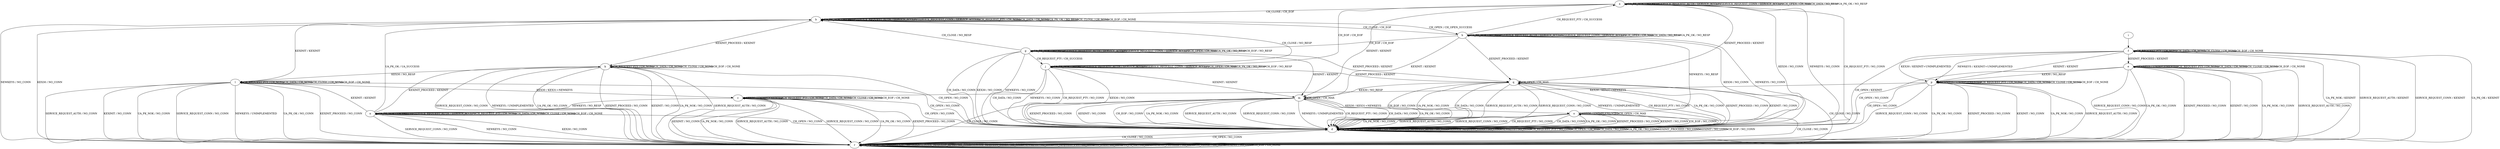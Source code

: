 digraph "" {
	graph ["Incoming time"=0.0616145133972168,
		"Outgoing time"=0.12625861167907715,
		Output="{'States': 18, 'Transitions': 222}",
		Reference="{'States': 18, 'Transitions': 222}",
		Solver=z3,
		Updated="{'States': 18, 'Transitions': 222}",
		"f-measure"=1.0,
		precision=1.0,
		recall=1.0
	];
	a -> a	[key=0,
		label="UA_PK_NOK / NO_RESP"];
	a -> a	[key=1,
		label="SERVICE_REQUEST_AUTH / SERVICE_ACCEPT"];
	a -> a	[key=2,
		label="SERVICE_REQUEST_CONN / SERVICE_ACCEPT"];
	a -> a	[key=3,
		label="CH_OPEN / CH_MAX"];
	a -> a	[key=4,
		label="CH_DATA / NO_RESP"];
	a -> a	[key=5,
		label="UA_PK_OK / NO_RESP"];
	a -> b	[key=0,
		label="CH_CLOSE / CH_EOF"];
	a -> d	[key=0,
		label="KEX30 / NO_CONN"];
	a -> d	[key=1,
		label="NEWKEYS / NO_CONN"];
	a -> d	[key=2,
		label="CH_REQUEST_PTY / NO_CONN"];
	a -> j	[key=0,
		label="CH_EOF / CH_EOF"];
	a -> m	[key=0,
		label="KEXINIT / KEXINIT"];
	a -> q	[key=0,
		label="KEXINIT_PROCEED / KEXINIT"];
	b -> b	[key=0,
		label="UA_PK_NOK / NO_RESP"];
	b -> b	[key=1,
		label="SERVICE_REQUEST_AUTH / SERVICE_ACCEPT"];
	b -> b	[key=2,
		label="SERVICE_REQUEST_CONN / SERVICE_ACCEPT"];
	b -> b	[key=3,
		label="CH_REQUEST_PTY / CH_NONE"];
	b -> b	[key=4,
		label="CH_DATA / CH_NONE"];
	b -> b	[key=5,
		label="UA_PK_OK / NO_RESP"];
	b -> b	[key=6,
		label="CH_CLOSE / CH_NONE"];
	b -> b	[key=7,
		label="CH_EOF / CH_NONE"];
	b -> h	[key=0,
		label="CH_OPEN / CH_OPEN_SUCCESS"];
	b -> k	[key=0,
		label="KEXINIT_PROCEED / KEXINIT"];
	b -> l	[key=0,
		label="KEXINIT / KEXINIT"];
	b -> r	[key=0,
		label="KEX30 / NO_CONN"];
	b -> r	[key=1,
		label="NEWKEYS / NO_CONN"];
	c -> c	[key=0,
		label="KEX30 / UNIMPLEMENTED"];
	c -> c	[key=1,
		label="CH_REQUEST_PTY / CH_NONE"];
	c -> c	[key=2,
		label="CH_DATA / CH_NONE"];
	c -> c	[key=3,
		label="CH_CLOSE / CH_NONE"];
	c -> c	[key=4,
		label="CH_EOF / CH_NONE"];
	c -> d	[key=0,
		label="CH_OPEN / NO_CONN"];
	c -> n	[key=0,
		label="NEWKEYS / NO_RESP"];
	c -> r	[key=0,
		label="UA_PK_NOK / NO_CONN"];
	c -> r	[key=1,
		label="SERVICE_REQUEST_AUTH / NO_CONN"];
	c -> r	[key=2,
		label="SERVICE_REQUEST_CONN / NO_CONN"];
	c -> r	[key=3,
		label="UA_PK_OK / NO_CONN"];
	c -> r	[key=4,
		label="KEXINIT_PROCEED / NO_CONN"];
	c -> r	[key=5,
		label="KEXINIT / NO_CONN"];
	d -> d	[key=0,
		label="UA_PK_NOK / NO_CONN"];
	d -> d	[key=1,
		label="KEX30 / NO_CONN"];
	d -> d	[key=2,
		label="SERVICE_REQUEST_AUTH / NO_CONN"];
	d -> d	[key=3,
		label="SERVICE_REQUEST_CONN / NO_CONN"];
	d -> d	[key=4,
		label="NEWKEYS / NO_CONN"];
	d -> d	[key=5,
		label="CH_REQUEST_PTY / NO_CONN"];
	d -> d	[key=6,
		label="CH_OPEN / CH_MAX"];
	d -> d	[key=7,
		label="CH_DATA / NO_CONN"];
	d -> d	[key=8,
		label="UA_PK_OK / NO_CONN"];
	d -> d	[key=9,
		label="KEXINIT_PROCEED / NO_CONN"];
	d -> d	[key=10,
		label="KEXINIT / NO_CONN"];
	d -> d	[key=11,
		label="CH_EOF / NO_CONN"];
	d -> r	[key=0,
		label="CH_CLOSE / NO_CONN"];
	e -> d	[key=0,
		label="CH_OPEN / NO_CONN"];
	e -> e	[key=0,
		label="NEWKEYS / UNIMPLEMENTED"];
	e -> e	[key=1,
		label="CH_REQUEST_PTY / CH_NONE"];
	e -> e	[key=2,
		label="CH_DATA / CH_NONE"];
	e -> e	[key=3,
		label="CH_CLOSE / CH_NONE"];
	e -> e	[key=4,
		label="CH_EOF / CH_NONE"];
	e -> p	[key=0,
		label="KEX30 / NO_RESP"];
	e -> r	[key=0,
		label="UA_PK_NOK / NO_CONN"];
	e -> r	[key=1,
		label="SERVICE_REQUEST_AUTH / NO_CONN"];
	e -> r	[key=2,
		label="SERVICE_REQUEST_CONN / NO_CONN"];
	e -> r	[key=3,
		label="UA_PK_OK / NO_CONN"];
	e -> r	[key=4,
		label="KEXINIT_PROCEED / NO_CONN"];
	e -> r	[key=5,
		label="KEXINIT / NO_CONN"];
	f -> d	[key=0,
		label="CH_OPEN / KEXINIT"];
	f -> e	[key=0,
		label="KEXINIT_PROCEED / KEXINIT"];
	f -> f	[key=0,
		label="CH_REQUEST_PTY / CH_NONE"];
	f -> f	[key=1,
		label="CH_DATA / CH_NONE"];
	f -> f	[key=2,
		label="CH_CLOSE / CH_NONE"];
	f -> f	[key=3,
		label="CH_EOF / CH_NONE"];
	f -> p	[key=0,
		label="KEX30 / KEXINIT+UNIMPLEMENTED"];
	f -> p	[key=1,
		label="NEWKEYS / KEXINIT+UNIMPLEMENTED"];
	f -> p	[key=2,
		label="KEXINIT / KEXINIT"];
	f -> r	[key=0,
		label="UA_PK_NOK / KEXINIT"];
	f -> r	[key=1,
		label="SERVICE_REQUEST_AUTH / KEXINIT"];
	f -> r	[key=2,
		label="SERVICE_REQUEST_CONN / KEXINIT"];
	f -> r	[key=3,
		label="UA_PK_OK / KEXINIT"];
	g -> b	[key=0,
		label="CH_CLOSE / NO_RESP"];
	g -> d	[key=0,
		label="KEX30 / NO_CONN"];
	g -> d	[key=1,
		label="NEWKEYS / NO_CONN"];
	g -> d	[key=2,
		label="CH_DATA / NO_CONN"];
	g -> g	[key=0,
		label="UA_PK_NOK / NO_RESP"];
	g -> g	[key=1,
		label="SERVICE_REQUEST_AUTH / SERVICE_ACCEPT"];
	g -> g	[key=2,
		label="SERVICE_REQUEST_CONN / SERVICE_ACCEPT"];
	g -> g	[key=3,
		label="CH_OPEN / CH_MAX"];
	g -> g	[key=4,
		label="UA_PK_OK / NO_RESP"];
	g -> g	[key=5,
		label="CH_EOF / NO_RESP"];
	g -> j	[key=0,
		label="CH_REQUEST_PTY / CH_SUCCESS"];
	g -> m	[key=0,
		label="KEXINIT / KEXINIT"];
	g -> q	[key=0,
		label="KEXINIT_PROCEED / KEXINIT"];
	h -> a	[key=0,
		label="CH_REQUEST_PTY / CH_SUCCESS"];
	h -> b	[key=0,
		label="CH_CLOSE / CH_EOF"];
	h -> d	[key=0,
		label="KEX30 / NO_CONN"];
	h -> d	[key=1,
		label="NEWKEYS / NO_CONN"];
	h -> g	[key=0,
		label="CH_EOF / CH_EOF"];
	h -> h	[key=0,
		label="UA_PK_NOK / NO_RESP"];
	h -> h	[key=1,
		label="SERVICE_REQUEST_AUTH / SERVICE_ACCEPT"];
	h -> h	[key=2,
		label="SERVICE_REQUEST_CONN / SERVICE_ACCEPT"];
	h -> h	[key=3,
		label="CH_OPEN / CH_MAX"];
	h -> h	[key=4,
		label="CH_DATA / NO_RESP"];
	h -> h	[key=5,
		label="UA_PK_OK / NO_RESP"];
	h -> m	[key=0,
		label="KEXINIT / KEXINIT"];
	h -> q	[key=0,
		label="KEXINIT_PROCEED / KEXINIT"];
	i -> f	[key=0];
	j -> b	[key=0,
		label="CH_CLOSE / NO_RESP"];
	j -> d	[key=0,
		label="KEX30 / NO_CONN"];
	j -> d	[key=1,
		label="NEWKEYS / NO_CONN"];
	j -> d	[key=2,
		label="CH_REQUEST_PTY / NO_CONN"];
	j -> d	[key=3,
		label="CH_DATA / NO_CONN"];
	j -> j	[key=0,
		label="UA_PK_NOK / NO_RESP"];
	j -> j	[key=1,
		label="SERVICE_REQUEST_AUTH / SERVICE_ACCEPT"];
	j -> j	[key=2,
		label="SERVICE_REQUEST_CONN / SERVICE_ACCEPT"];
	j -> j	[key=3,
		label="CH_OPEN / CH_MAX"];
	j -> j	[key=4,
		label="UA_PK_OK / NO_RESP"];
	j -> j	[key=5,
		label="CH_EOF / NO_RESP"];
	j -> m	[key=0,
		label="KEXINIT / KEXINIT"];
	j -> q	[key=0,
		label="KEXINIT_PROCEED / KEXINIT"];
	k -> d	[key=0,
		label="CH_OPEN / NO_CONN"];
	k -> k	[key=0,
		label="CH_REQUEST_PTY / CH_NONE"];
	k -> k	[key=1,
		label="CH_DATA / CH_NONE"];
	k -> k	[key=2,
		label="CH_CLOSE / CH_NONE"];
	k -> k	[key=3,
		label="CH_EOF / CH_NONE"];
	k -> l	[key=0,
		label="KEX30 / NO_RESP"];
	k -> r	[key=0,
		label="UA_PK_NOK / NO_CONN"];
	k -> r	[key=1,
		label="SERVICE_REQUEST_AUTH / NO_CONN"];
	k -> r	[key=2,
		label="SERVICE_REQUEST_CONN / NO_CONN"];
	k -> r	[key=3,
		label="NEWKEYS / UNIMPLEMENTED"];
	k -> r	[key=4,
		label="UA_PK_OK / NO_CONN"];
	k -> r	[key=5,
		label="KEXINIT_PROCEED / NO_CONN"];
	k -> r	[key=6,
		label="KEXINIT / NO_CONN"];
	l -> c	[key=0,
		label="KEX30 / KEX31+NEWKEYS"];
	l -> d	[key=0,
		label="CH_OPEN / NO_CONN"];
	l -> l	[key=0,
		label="CH_REQUEST_PTY / CH_NONE"];
	l -> l	[key=1,
		label="CH_DATA / CH_NONE"];
	l -> l	[key=2,
		label="CH_CLOSE / CH_NONE"];
	l -> l	[key=3,
		label="CH_EOF / CH_NONE"];
	l -> r	[key=0,
		label="UA_PK_NOK / NO_CONN"];
	l -> r	[key=1,
		label="SERVICE_REQUEST_AUTH / NO_CONN"];
	l -> r	[key=2,
		label="SERVICE_REQUEST_CONN / NO_CONN"];
	l -> r	[key=3,
		label="NEWKEYS / UNIMPLEMENTED"];
	l -> r	[key=4,
		label="UA_PK_OK / NO_CONN"];
	l -> r	[key=5,
		label="KEXINIT_PROCEED / NO_CONN"];
	l -> r	[key=6,
		label="KEXINIT / NO_CONN"];
	m -> d	[key=0,
		label="UA_PK_NOK / NO_CONN"];
	m -> d	[key=1,
		label="SERVICE_REQUEST_AUTH / NO_CONN"];
	m -> d	[key=2,
		label="SERVICE_REQUEST_CONN / NO_CONN"];
	m -> d	[key=3,
		label="NEWKEYS / UNIMPLEMENTED"];
	m -> d	[key=4,
		label="CH_REQUEST_PTY / NO_CONN"];
	m -> d	[key=5,
		label="CH_DATA / NO_CONN"];
	m -> d	[key=6,
		label="UA_PK_OK / NO_CONN"];
	m -> d	[key=7,
		label="KEXINIT_PROCEED / NO_CONN"];
	m -> d	[key=8,
		label="KEXINIT / NO_CONN"];
	m -> d	[key=9,
		label="CH_EOF / NO_CONN"];
	m -> m	[key=0,
		label="CH_OPEN / CH_MAX"];
	m -> o	[key=0,
		label="KEX30 / KEX31+NEWKEYS"];
	m -> r	[key=0,
		label="CH_CLOSE / NO_CONN"];
	n -> b	[key=0,
		label="UA_PK_OK / UA_SUCCESS"];
	n -> d	[key=0,
		label="CH_OPEN / NO_CONN"];
	n -> k	[key=0,
		label="KEXINIT_PROCEED / KEXINIT"];
	n -> l	[key=0,
		label="KEXINIT / KEXINIT"];
	n -> n	[key=0,
		label="UA_PK_NOK / UA_FAILURE"];
	n -> n	[key=1,
		label="SERVICE_REQUEST_AUTH / SERVICE_ACCEPT"];
	n -> n	[key=2,
		label="CH_REQUEST_PTY / CH_NONE"];
	n -> n	[key=3,
		label="CH_DATA / CH_NONE"];
	n -> n	[key=4,
		label="CH_CLOSE / CH_NONE"];
	n -> n	[key=5,
		label="CH_EOF / CH_NONE"];
	n -> r	[key=0,
		label="KEX30 / NO_CONN"];
	n -> r	[key=1,
		label="SERVICE_REQUEST_CONN / NO_CONN"];
	n -> r	[key=2,
		label="NEWKEYS / NO_CONN"];
	o -> d	[key=0,
		label="UA_PK_NOK / NO_CONN"];
	o -> d	[key=1,
		label="SERVICE_REQUEST_AUTH / NO_CONN"];
	o -> d	[key=2,
		label="SERVICE_REQUEST_CONN / NO_CONN"];
	o -> d	[key=3,
		label="CH_REQUEST_PTY / NO_CONN"];
	o -> d	[key=4,
		label="CH_DATA / NO_CONN"];
	o -> d	[key=5,
		label="UA_PK_OK / NO_CONN"];
	o -> d	[key=6,
		label="KEXINIT_PROCEED / NO_CONN"];
	o -> d	[key=7,
		label="KEXINIT / NO_CONN"];
	o -> d	[key=8,
		label="CH_EOF / NO_CONN"];
	o -> h	[key=0,
		label="NEWKEYS / NO_RESP"];
	o -> o	[key=0,
		label="KEX30 / UNIMPLEMENTED"];
	o -> o	[key=1,
		label="CH_OPEN / CH_MAX"];
	o -> r	[key=0,
		label="CH_CLOSE / NO_CONN"];
	p -> c	[key=0,
		label="KEX30 / KEX31+NEWKEYS"];
	p -> d	[key=0,
		label="CH_OPEN / NO_CONN"];
	p -> p	[key=0,
		label="NEWKEYS / UNIMPLEMENTED"];
	p -> p	[key=1,
		label="CH_REQUEST_PTY / CH_NONE"];
	p -> p	[key=2,
		label="CH_DATA / CH_NONE"];
	p -> p	[key=3,
		label="CH_CLOSE / CH_NONE"];
	p -> p	[key=4,
		label="CH_EOF / CH_NONE"];
	p -> r	[key=0,
		label="UA_PK_NOK / NO_CONN"];
	p -> r	[key=1,
		label="SERVICE_REQUEST_AUTH / NO_CONN"];
	p -> r	[key=2,
		label="SERVICE_REQUEST_CONN / NO_CONN"];
	p -> r	[key=3,
		label="UA_PK_OK / NO_CONN"];
	p -> r	[key=4,
		label="KEXINIT_PROCEED / NO_CONN"];
	p -> r	[key=5,
		label="KEXINIT / NO_CONN"];
	q -> d	[key=0,
		label="UA_PK_NOK / NO_CONN"];
	q -> d	[key=1,
		label="SERVICE_REQUEST_AUTH / NO_CONN"];
	q -> d	[key=2,
		label="SERVICE_REQUEST_CONN / NO_CONN"];
	q -> d	[key=3,
		label="NEWKEYS / UNIMPLEMENTED"];
	q -> d	[key=4,
		label="CH_REQUEST_PTY / NO_CONN"];
	q -> d	[key=5,
		label="CH_DATA / NO_CONN"];
	q -> d	[key=6,
		label="UA_PK_OK / NO_CONN"];
	q -> d	[key=7,
		label="KEXINIT_PROCEED / NO_CONN"];
	q -> d	[key=8,
		label="KEXINIT / NO_CONN"];
	q -> d	[key=9,
		label="CH_EOF / NO_CONN"];
	q -> m	[key=0,
		label="KEX30 / NO_RESP"];
	q -> q	[key=0,
		label="CH_OPEN / CH_MAX"];
	q -> r	[key=0,
		label="CH_CLOSE / NO_CONN"];
	r -> d	[key=0,
		label="CH_OPEN / NO_CONN"];
	r -> r	[key=0,
		label="UA_PK_NOK / NO_CONN"];
	r -> r	[key=1,
		label="KEX30 / NO_CONN"];
	r -> r	[key=2,
		label="SERVICE_REQUEST_AUTH / NO_CONN"];
	r -> r	[key=3,
		label="SERVICE_REQUEST_CONN / NO_CONN"];
	r -> r	[key=4,
		label="NEWKEYS / NO_CONN"];
	r -> r	[key=5,
		label="CH_REQUEST_PTY / CH_NONE"];
	r -> r	[key=6,
		label="CH_DATA / CH_NONE"];
	r -> r	[key=7,
		label="UA_PK_OK / NO_CONN"];
	r -> r	[key=8,
		label="KEXINIT_PROCEED / NO_CONN"];
	r -> r	[key=9,
		label="CH_CLOSE / CH_NONE"];
	r -> r	[key=10,
		label="KEXINIT / NO_CONN"];
	r -> r	[key=11,
		label="CH_EOF / CH_NONE"];
}
